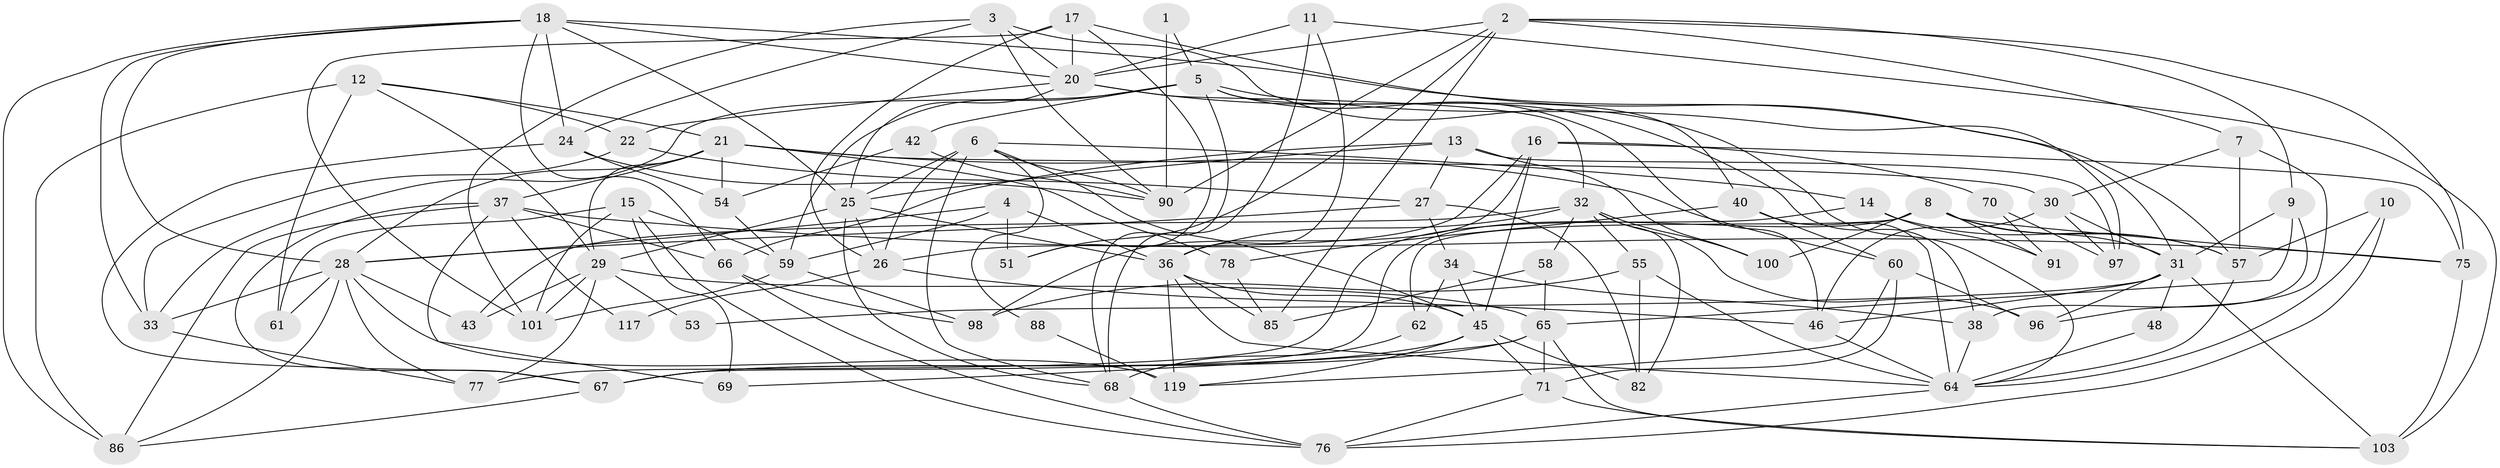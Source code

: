 // original degree distribution, {2: 0.08943089430894309, 7: 0.04878048780487805, 4: 0.2845528455284553, 3: 0.3333333333333333, 5: 0.15447154471544716, 6: 0.07317073170731707, 8: 0.016260162601626018}
// Generated by graph-tools (version 1.1) at 2025/41/03/06/25 10:41:54]
// undirected, 77 vertices, 194 edges
graph export_dot {
graph [start="1"]
  node [color=gray90,style=filled];
  1;
  2;
  3 [super="+107"];
  4;
  5 [super="+23"];
  6 [super="+94"];
  7 [super="+118"];
  8 [super="+92"];
  9;
  10;
  11 [super="+115"];
  12 [super="+114"];
  13 [super="+84"];
  14 [super="+35"];
  15 [super="+80"];
  16 [super="+19"];
  17;
  18 [super="+52"];
  20 [super="+39"];
  21 [super="+89"];
  22 [super="+56"];
  24 [super="+44"];
  25 [super="+110"];
  26 [super="+104"];
  27 [super="+49"];
  28 [super="+41"];
  29 [super="+123"];
  30 [super="+99"];
  31 [super="+63"];
  32 [super="+73"];
  33 [super="+50"];
  34;
  36 [super="+47"];
  37 [super="+120"];
  38;
  40;
  42;
  43;
  45 [super="+95"];
  46;
  48;
  51 [super="+108"];
  53;
  54;
  55;
  57 [super="+79"];
  58;
  59 [super="+81"];
  60 [super="+113"];
  61;
  62;
  64 [super="+74"];
  65 [super="+105"];
  66 [super="+116"];
  67;
  68 [super="+83"];
  69;
  70;
  71 [super="+72"];
  75 [super="+102"];
  76 [super="+112"];
  77 [super="+87"];
  78;
  82;
  85 [super="+111"];
  86 [super="+93"];
  88;
  90 [super="+122"];
  91;
  96;
  97;
  98 [super="+106"];
  100;
  101 [super="+121"];
  103 [super="+109"];
  117;
  119;
  1 -- 90;
  1 -- 5;
  2 -- 7;
  2 -- 9;
  2 -- 20;
  2 -- 51;
  2 -- 85;
  2 -- 75;
  2 -- 90;
  3 -- 90;
  3 -- 20;
  3 -- 64;
  3 -- 24;
  3 -- 101;
  4 -- 59;
  4 -- 51;
  4 -- 28;
  4 -- 36;
  5 -- 46;
  5 -- 40;
  5 -- 42;
  5 -- 97;
  5 -- 33;
  5 -- 59;
  5 -- 68;
  6 -- 68;
  6 -- 88;
  6 -- 25;
  6 -- 26;
  6 -- 45;
  6 -- 14;
  6 -- 90;
  7 -- 96;
  7 -- 57;
  7 -- 30;
  8 -- 62;
  8 -- 67;
  8 -- 31;
  8 -- 91;
  8 -- 57;
  8 -- 75;
  8 -- 100;
  9 -- 38;
  9 -- 31;
  9 -- 65;
  10 -- 64;
  10 -- 57;
  10 -- 76;
  11 -- 68 [weight=2];
  11 -- 20;
  11 -- 36;
  11 -- 103;
  12 -- 61;
  12 -- 29;
  12 -- 86 [weight=2];
  12 -- 22;
  12 -- 21;
  13 -- 66;
  13 -- 100;
  13 -- 25;
  13 -- 97;
  13 -- 27;
  14 -- 91;
  14 -- 77;
  14 -- 57;
  15 -- 76;
  15 -- 101;
  15 -- 59 [weight=2];
  15 -- 61;
  15 -- 69;
  16 -- 75;
  16 -- 26;
  16 -- 70;
  16 -- 98;
  16 -- 45;
  17 -- 101;
  17 -- 26;
  17 -- 31;
  17 -- 20;
  17 -- 51;
  18 -- 28;
  18 -- 25;
  18 -- 33;
  18 -- 66;
  18 -- 20;
  18 -- 86;
  18 -- 24;
  18 -- 57;
  20 -- 38;
  20 -- 22;
  20 -- 25;
  20 -- 32;
  21 -- 54;
  21 -- 28;
  21 -- 37;
  21 -- 60;
  21 -- 29;
  21 -- 78;
  21 -- 30;
  22 -- 33;
  22 -- 27;
  24 -- 67;
  24 -- 90;
  24 -- 54;
  25 -- 36;
  25 -- 29;
  25 -- 26;
  25 -- 68;
  26 -- 117;
  26 -- 46;
  27 -- 28;
  27 -- 34;
  27 -- 82;
  28 -- 43;
  28 -- 86;
  28 -- 61;
  28 -- 119;
  28 -- 33;
  28 -- 77;
  29 -- 53;
  29 -- 43;
  29 -- 101;
  29 -- 65;
  29 -- 77;
  30 -- 31;
  30 -- 97;
  30 -- 46;
  31 -- 46;
  31 -- 96;
  31 -- 103;
  31 -- 48;
  31 -- 53;
  32 -- 96;
  32 -- 82;
  32 -- 55;
  32 -- 58;
  32 -- 36;
  32 -- 100;
  32 -- 43;
  33 -- 77;
  34 -- 38;
  34 -- 45;
  34 -- 62;
  36 -- 64;
  36 -- 85;
  36 -- 119;
  36 -- 45;
  37 -- 69;
  37 -- 67;
  37 -- 117;
  37 -- 75;
  37 -- 86;
  37 -- 66;
  38 -- 64;
  40 -- 60;
  40 -- 78;
  40 -- 64;
  42 -- 90;
  42 -- 54;
  45 -- 82;
  45 -- 67;
  45 -- 119;
  45 -- 71;
  46 -- 64;
  48 -- 64;
  54 -- 59;
  55 -- 64;
  55 -- 82;
  55 -- 98;
  57 -- 64;
  58 -- 65;
  58 -- 85;
  59 -- 101;
  59 -- 98;
  60 -- 119;
  60 -- 96;
  60 -- 71;
  62 -- 68;
  64 -- 76;
  65 -- 67;
  65 -- 71;
  65 -- 69;
  65 -- 103;
  66 -- 76;
  66 -- 98;
  67 -- 86;
  68 -- 76;
  70 -- 97;
  70 -- 91;
  71 -- 76;
  71 -- 103;
  75 -- 103;
  78 -- 85;
  88 -- 119;
}
